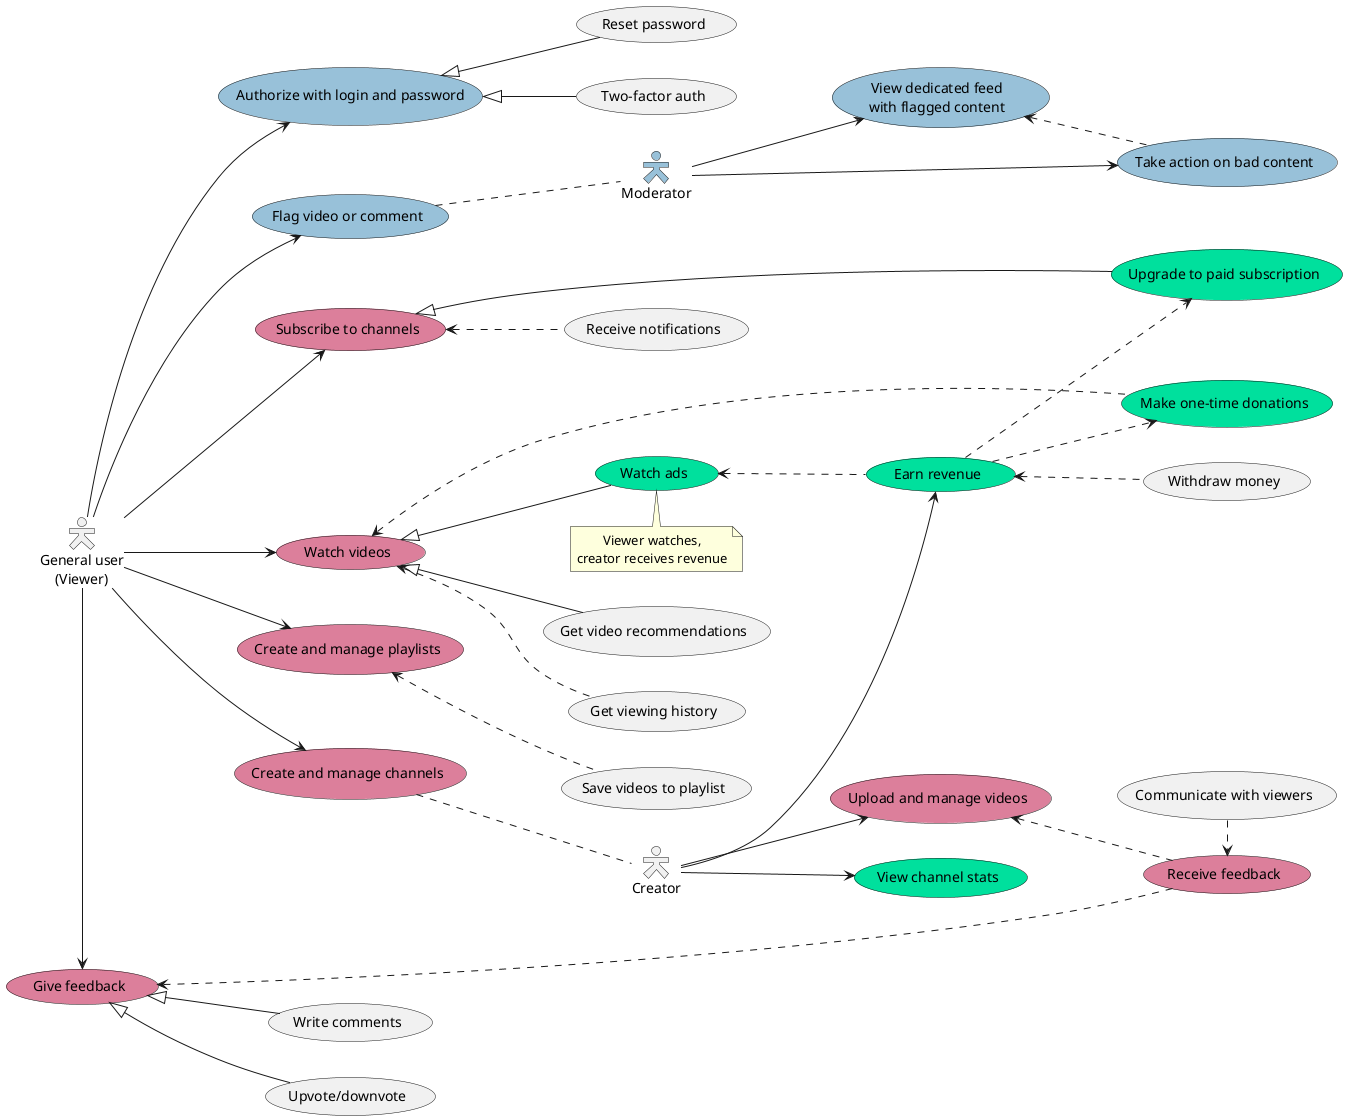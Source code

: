 @startuml
skinparam actorStyle Hollow
skinparam defaultTextAlignment center
skinparam maxMessageSize 150
skinparam Shadowing false
skinparam ParticipantPadding 20



actor "General user\n(Viewer)" as viewer
top to bottom direction
(Watch videos) as _watch_videos #DC7F9B
(Make one-time donations) as _donate #00E09D
_watch_videos <.. _donate
(Watch ads) as _watch_ads #00E09D
note right of _watch_ads : Viewer watches,\ncreator receives revenue
_watch_videos <|-- _watch_ads
(Get video recommendations) as _get_recs
_watch_videos <|-- _get_recs
viewer --> _watch_videos

(Create and manage playlists) as _create_playlists #DC7F9B
_create_playlists <.. (Save videos to playlist)
viewer --> _create_playlists

(Create and manage channels) as _create_channels #DC7F9B
viewer --> _create_channels

(Authorize with login and password) as _authorize #98C1D9
(Two-factor auth) as _2fa
_authorize <|-- _2fa
(Reset password) as _reset_password
_authorize <|-- _reset_password
viewer --> _authorize

(Flag video or comment) as _flag_video #98C1D9
viewer --> _flag_video



actor "Moderator" as moderator #98C1D9
top to bottom direction
_flag_video .. moderator
(View dedicated feed\nwith flagged content) as _view_flagged #98C1D9
moderator --> _view_flagged
(Take action on bad content) as _take_action #98C1D9
moderator --> _take_action
_view_flagged <.. _take_action

(Subscribe to channels) as _subscribe #DC7F9B
(Receive notifications) as _recv_notifications 
(Upgrade to paid subscription) as _upgrade_to_paid #00E09D
_subscribe <.. _recv_notifications
_subscribe <|-- _upgrade_to_paid
viewer --> _subscribe

(Give feedback) as _give_feedback #DC7F9B
_give_feedback <|-- (Write comments)
_give_feedback <|-- (Upvote/downvote)
viewer -> _give_feedback
(Get viewing history) as _get_history
_watch_videos <.. _get_history



actor "Creator" as creator
left to right direction
_create_channels .. creator

(Upload and manage videos) as _upload #DC7F9B
creator --> _upload

(Receive feedback) as _recv_feedback #DC7F9B
_upload <.. _recv_feedback
_give_feedback <.. _recv_feedback
_recv_feedback <..left.. (Communicate with viewers)

(View channel stats) as _view_stats #00E09D
creator --> _view_stats

(Earn revenue) as _earn #00E09D
_earn <.. (Withdraw money)
_earn ..> _donate
_earn ..> _upgrade_to_paid
_watch_ads <.. _earn
creator --> _earn
@enduml
